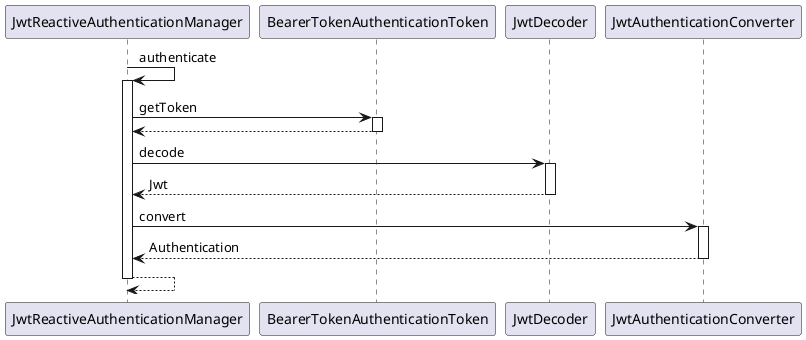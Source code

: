 @startuml

autoactivate on
JwtReactiveAuthenticationManager -> JwtReactiveAuthenticationManager : authenticate
JwtReactiveAuthenticationManager -> BearerTokenAuthenticationToken:getToken
return
JwtReactiveAuthenticationManager -> JwtDecoder: decode
return Jwt
JwtReactiveAuthenticationManager  -> JwtAuthenticationConverter: convert
return Authentication
return 
@endul
